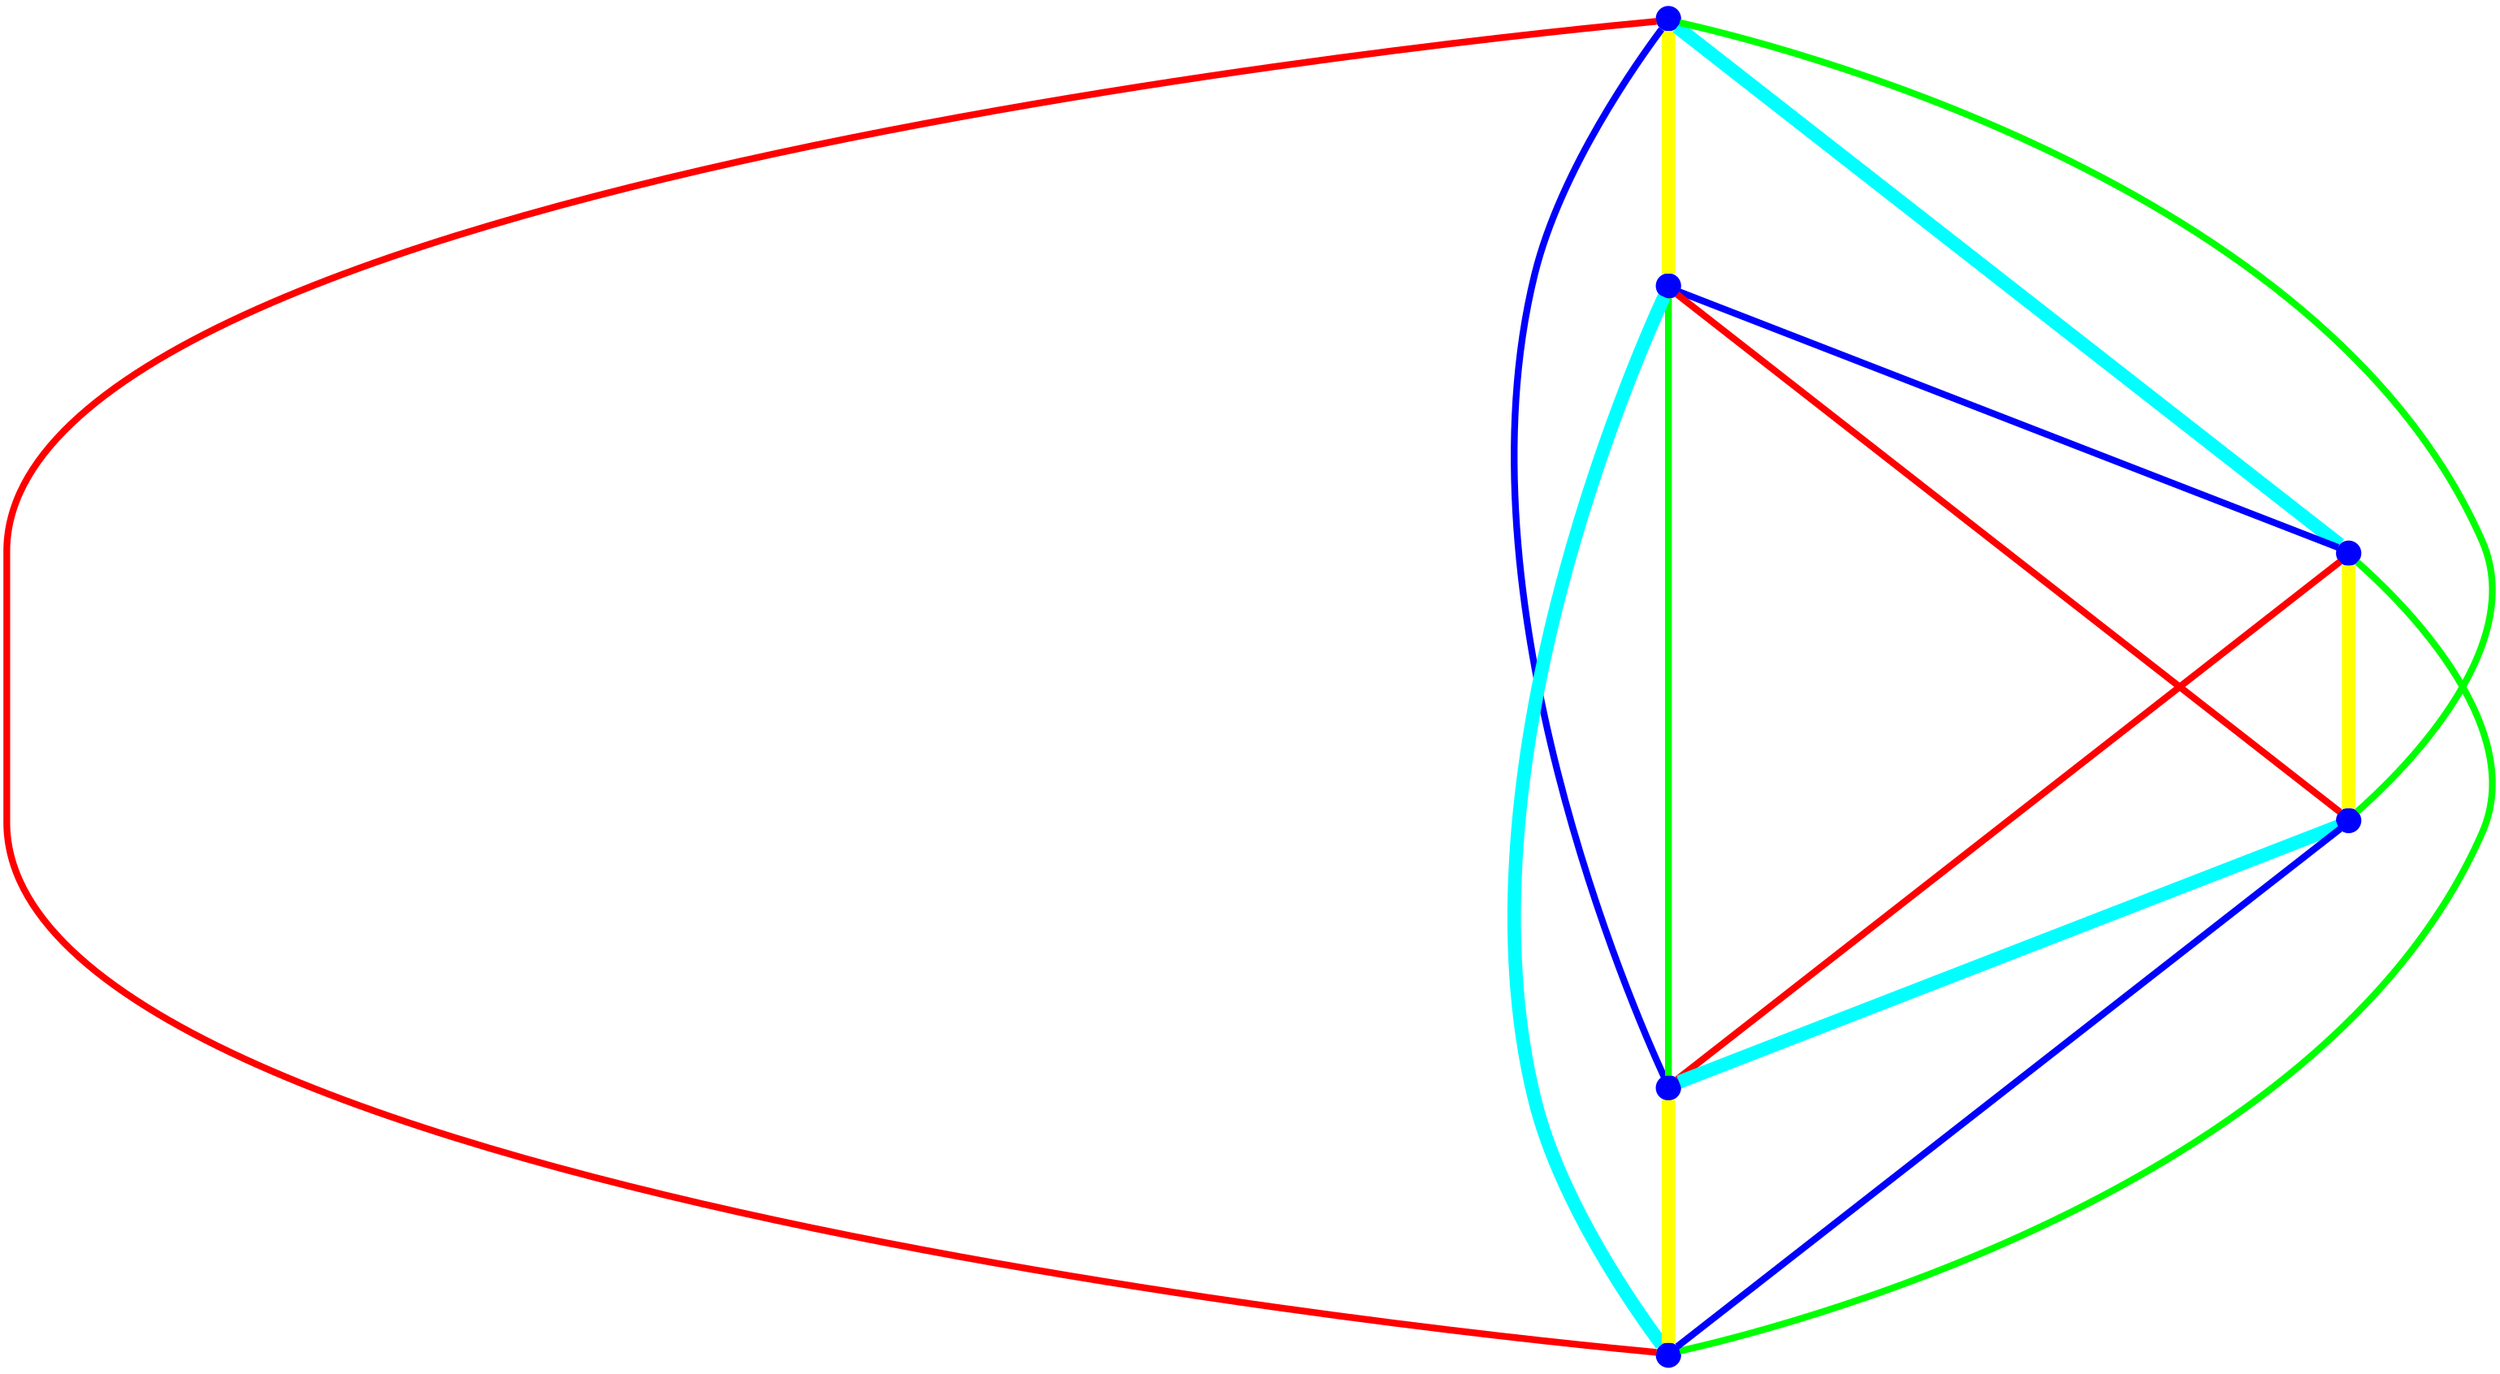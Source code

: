 graph {
ranksep=2
nodesep=2
node [label="" shape=circle style=filled fixedsize=true color=blue fillcolor=blue width=0.2];
"1" -- "2" [style="solid",penwidth="8",color="yellow"];
"1" -- "3" [style="solid",penwidth="8",color="cyan"];
"1" -- "4" [style="solid",penwidth="4",color="green"];
"1" -- "5" [style="solid",penwidth="4",color="blue"];
"1" -- "6" [style="solid",penwidth="4",color="red"];
"2" -- "3" [style="solid",penwidth="4",color="blue"];
"2" -- "4" [style="solid",penwidth="4",color="red"];
"2" -- "5" [style="solid",penwidth="4",color="green"];
"2" -- "6" [style="solid",penwidth="8",color="cyan"];
"3" -- "4" [style="solid",penwidth="8",color="yellow"];
"3" -- "5" [style="solid",penwidth="4",color="red"];
"3" -- "6" [style="solid",penwidth="4",color="green"];
"4" -- "5" [style="solid",penwidth="8",color="cyan"];
"4" -- "6" [style="solid",penwidth="4",color="blue"];
"5" -- "6" [style="solid",penwidth="8",color="yellow"];
}

